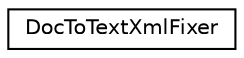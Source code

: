 digraph "类继承关系图"
{
  edge [fontname="Helvetica",fontsize="10",labelfontname="Helvetica",labelfontsize="10"];
  node [fontname="Helvetica",fontsize="10",shape=record];
  rankdir="LR";
  Node0 [label="DocToTextXmlFixer",height=0.2,width=0.4,color="black", fillcolor="white", style="filled",URL="$class_doc_to_text_xml_fixer.html"];
}
